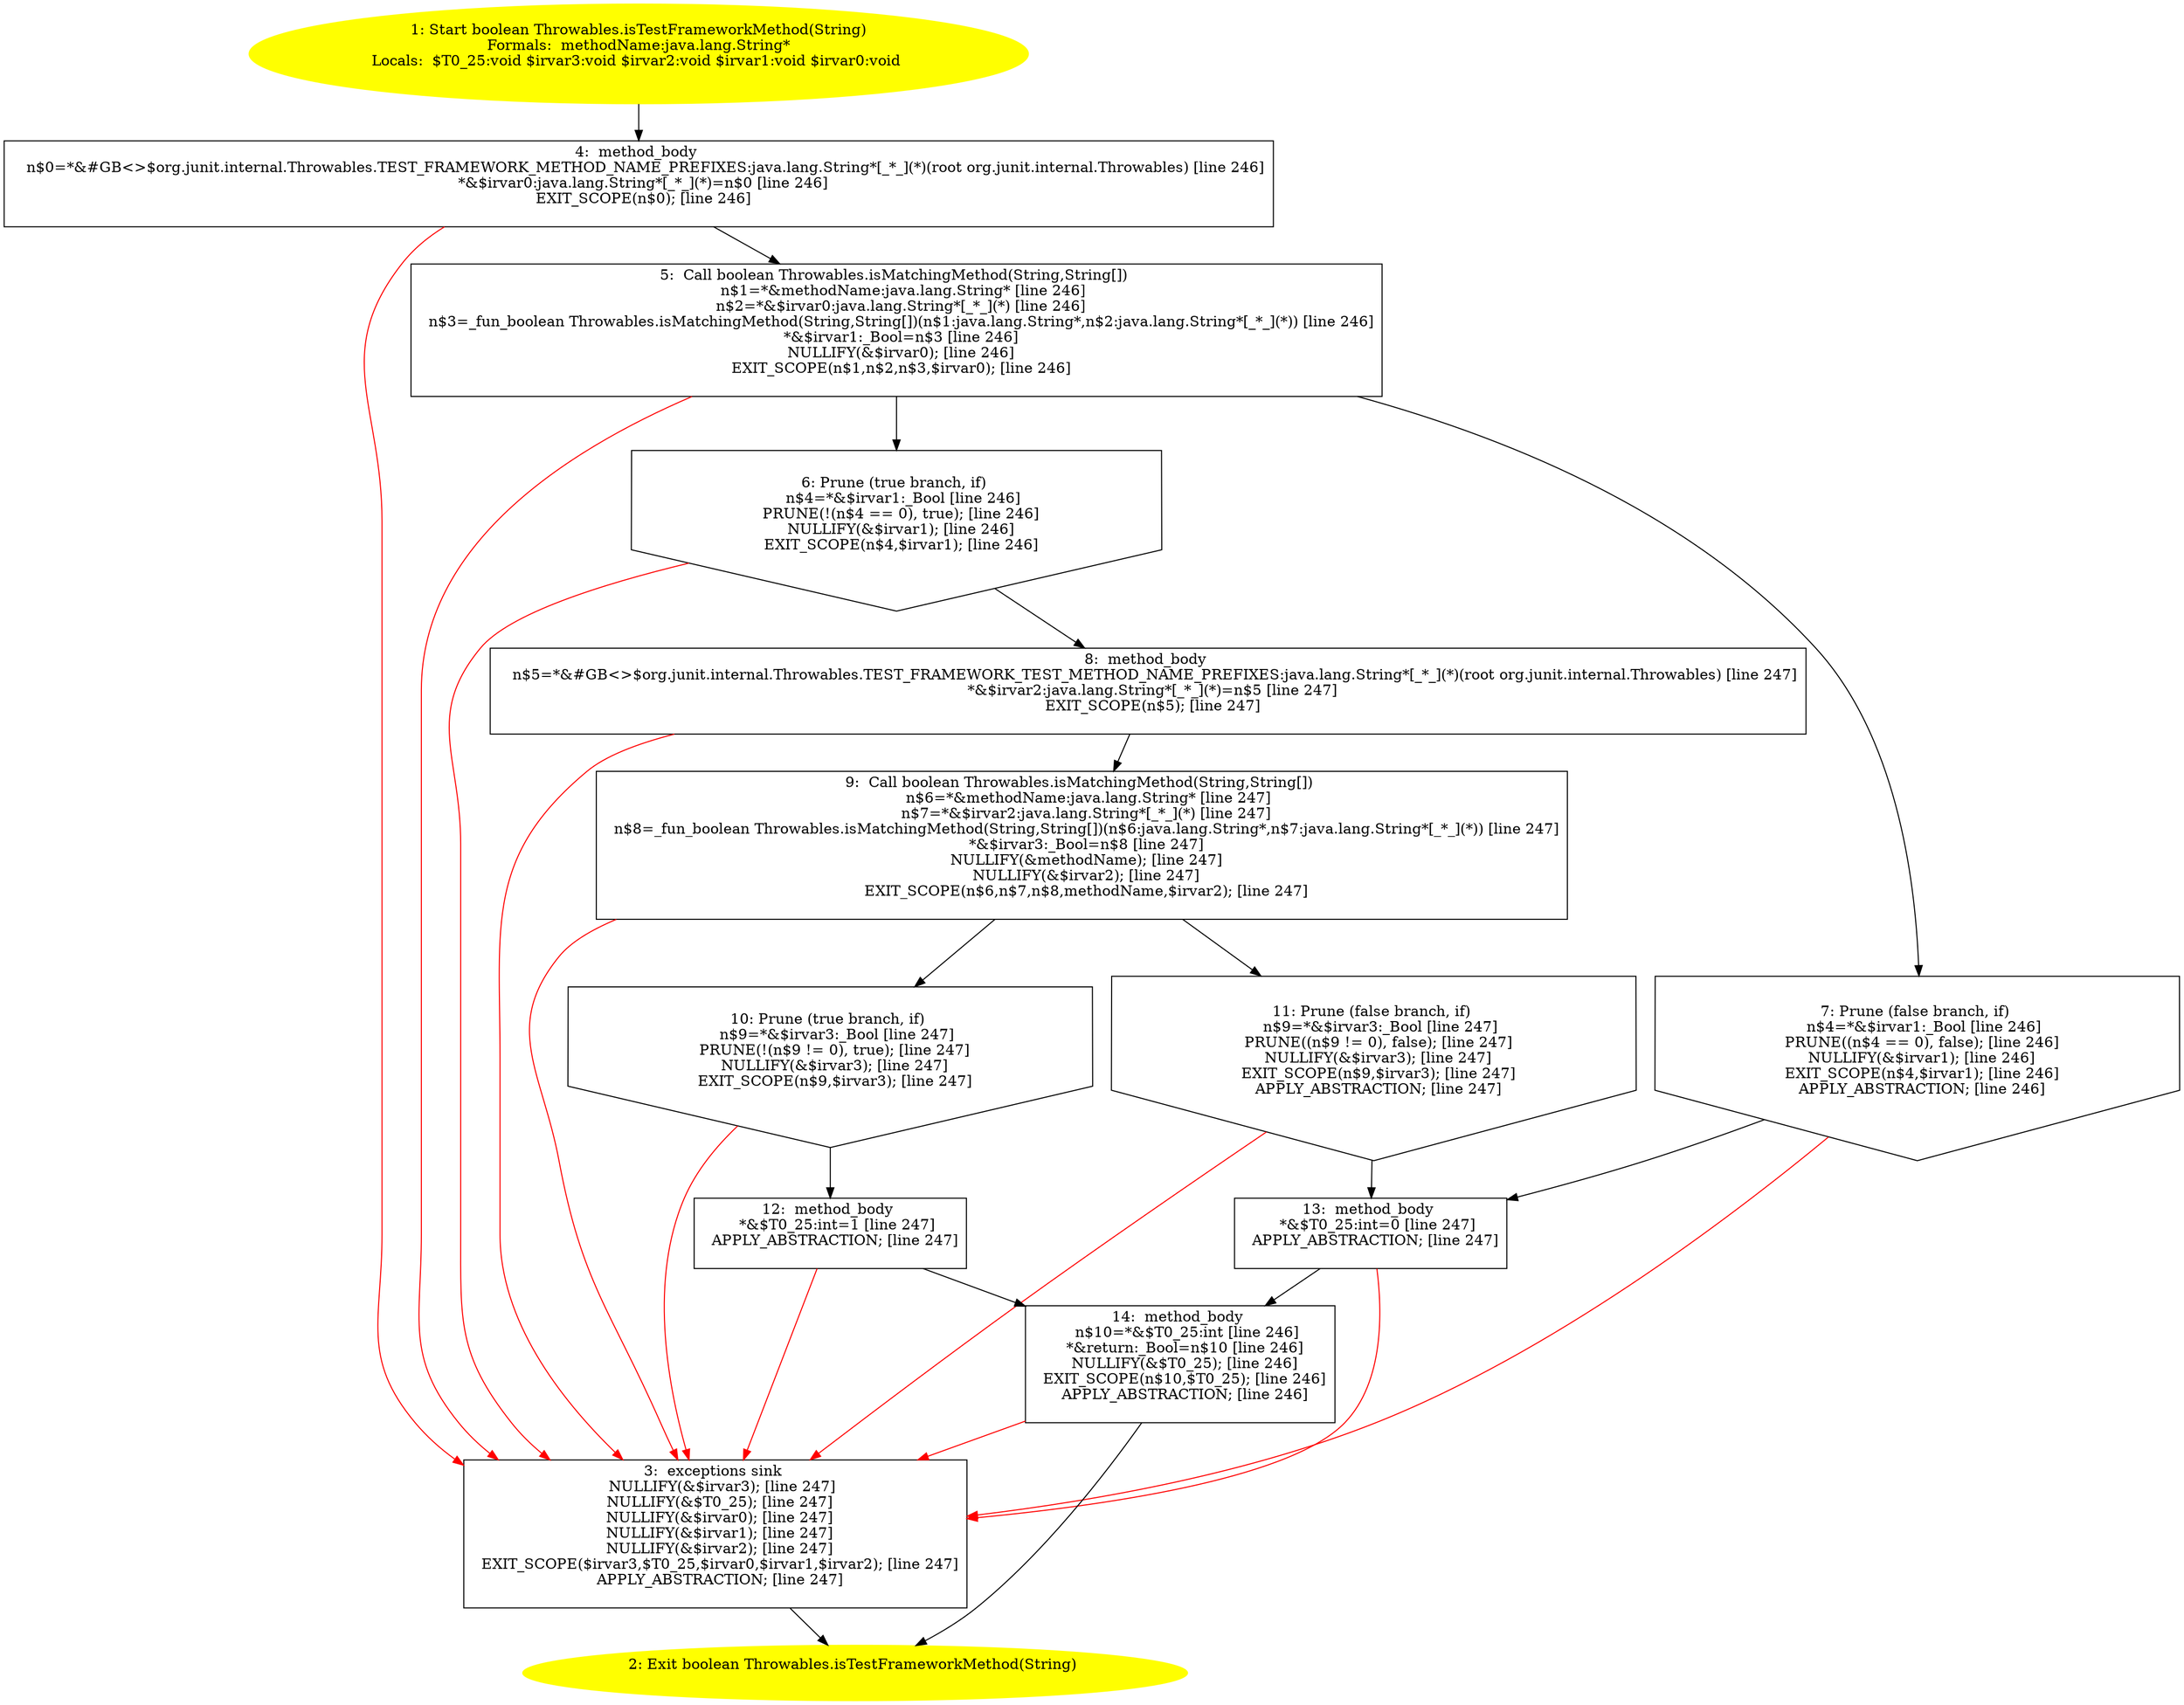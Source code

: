 /* @generated */
digraph cfg {
"org.junit.internal.Throwables.isTestFrameworkMethod(java.lang.String):boolean.e3fe0cf6a0f40222da04375e92b58ab1_1" [label="1: Start boolean Throwables.isTestFrameworkMethod(String)\nFormals:  methodName:java.lang.String*\nLocals:  $T0_25:void $irvar3:void $irvar2:void $irvar1:void $irvar0:void \n  " color=yellow style=filled]
	

	 "org.junit.internal.Throwables.isTestFrameworkMethod(java.lang.String):boolean.e3fe0cf6a0f40222da04375e92b58ab1_1" -> "org.junit.internal.Throwables.isTestFrameworkMethod(java.lang.String):boolean.e3fe0cf6a0f40222da04375e92b58ab1_4" ;
"org.junit.internal.Throwables.isTestFrameworkMethod(java.lang.String):boolean.e3fe0cf6a0f40222da04375e92b58ab1_2" [label="2: Exit boolean Throwables.isTestFrameworkMethod(String) \n  " color=yellow style=filled]
	

"org.junit.internal.Throwables.isTestFrameworkMethod(java.lang.String):boolean.e3fe0cf6a0f40222da04375e92b58ab1_3" [label="3:  exceptions sink \n   NULLIFY(&$irvar3); [line 247]\n  NULLIFY(&$T0_25); [line 247]\n  NULLIFY(&$irvar0); [line 247]\n  NULLIFY(&$irvar1); [line 247]\n  NULLIFY(&$irvar2); [line 247]\n  EXIT_SCOPE($irvar3,$T0_25,$irvar0,$irvar1,$irvar2); [line 247]\n  APPLY_ABSTRACTION; [line 247]\n " shape="box"]
	

	 "org.junit.internal.Throwables.isTestFrameworkMethod(java.lang.String):boolean.e3fe0cf6a0f40222da04375e92b58ab1_3" -> "org.junit.internal.Throwables.isTestFrameworkMethod(java.lang.String):boolean.e3fe0cf6a0f40222da04375e92b58ab1_2" ;
"org.junit.internal.Throwables.isTestFrameworkMethod(java.lang.String):boolean.e3fe0cf6a0f40222da04375e92b58ab1_4" [label="4:  method_body \n   n$0=*&#GB<>$org.junit.internal.Throwables.TEST_FRAMEWORK_METHOD_NAME_PREFIXES:java.lang.String*[_*_](*)(root org.junit.internal.Throwables) [line 246]\n  *&$irvar0:java.lang.String*[_*_](*)=n$0 [line 246]\n  EXIT_SCOPE(n$0); [line 246]\n " shape="box"]
	

	 "org.junit.internal.Throwables.isTestFrameworkMethod(java.lang.String):boolean.e3fe0cf6a0f40222da04375e92b58ab1_4" -> "org.junit.internal.Throwables.isTestFrameworkMethod(java.lang.String):boolean.e3fe0cf6a0f40222da04375e92b58ab1_5" ;
	 "org.junit.internal.Throwables.isTestFrameworkMethod(java.lang.String):boolean.e3fe0cf6a0f40222da04375e92b58ab1_4" -> "org.junit.internal.Throwables.isTestFrameworkMethod(java.lang.String):boolean.e3fe0cf6a0f40222da04375e92b58ab1_3" [color="red" ];
"org.junit.internal.Throwables.isTestFrameworkMethod(java.lang.String):boolean.e3fe0cf6a0f40222da04375e92b58ab1_5" [label="5:  Call boolean Throwables.isMatchingMethod(String,String[]) \n   n$1=*&methodName:java.lang.String* [line 246]\n  n$2=*&$irvar0:java.lang.String*[_*_](*) [line 246]\n  n$3=_fun_boolean Throwables.isMatchingMethod(String,String[])(n$1:java.lang.String*,n$2:java.lang.String*[_*_](*)) [line 246]\n  *&$irvar1:_Bool=n$3 [line 246]\n  NULLIFY(&$irvar0); [line 246]\n  EXIT_SCOPE(n$1,n$2,n$3,$irvar0); [line 246]\n " shape="box"]
	

	 "org.junit.internal.Throwables.isTestFrameworkMethod(java.lang.String):boolean.e3fe0cf6a0f40222da04375e92b58ab1_5" -> "org.junit.internal.Throwables.isTestFrameworkMethod(java.lang.String):boolean.e3fe0cf6a0f40222da04375e92b58ab1_6" ;
	 "org.junit.internal.Throwables.isTestFrameworkMethod(java.lang.String):boolean.e3fe0cf6a0f40222da04375e92b58ab1_5" -> "org.junit.internal.Throwables.isTestFrameworkMethod(java.lang.String):boolean.e3fe0cf6a0f40222da04375e92b58ab1_7" ;
	 "org.junit.internal.Throwables.isTestFrameworkMethod(java.lang.String):boolean.e3fe0cf6a0f40222da04375e92b58ab1_5" -> "org.junit.internal.Throwables.isTestFrameworkMethod(java.lang.String):boolean.e3fe0cf6a0f40222da04375e92b58ab1_3" [color="red" ];
"org.junit.internal.Throwables.isTestFrameworkMethod(java.lang.String):boolean.e3fe0cf6a0f40222da04375e92b58ab1_6" [label="6: Prune (true branch, if) \n   n$4=*&$irvar1:_Bool [line 246]\n  PRUNE(!(n$4 == 0), true); [line 246]\n  NULLIFY(&$irvar1); [line 246]\n  EXIT_SCOPE(n$4,$irvar1); [line 246]\n " shape="invhouse"]
	

	 "org.junit.internal.Throwables.isTestFrameworkMethod(java.lang.String):boolean.e3fe0cf6a0f40222da04375e92b58ab1_6" -> "org.junit.internal.Throwables.isTestFrameworkMethod(java.lang.String):boolean.e3fe0cf6a0f40222da04375e92b58ab1_8" ;
	 "org.junit.internal.Throwables.isTestFrameworkMethod(java.lang.String):boolean.e3fe0cf6a0f40222da04375e92b58ab1_6" -> "org.junit.internal.Throwables.isTestFrameworkMethod(java.lang.String):boolean.e3fe0cf6a0f40222da04375e92b58ab1_3" [color="red" ];
"org.junit.internal.Throwables.isTestFrameworkMethod(java.lang.String):boolean.e3fe0cf6a0f40222da04375e92b58ab1_7" [label="7: Prune (false branch, if) \n   n$4=*&$irvar1:_Bool [line 246]\n  PRUNE((n$4 == 0), false); [line 246]\n  NULLIFY(&$irvar1); [line 246]\n  EXIT_SCOPE(n$4,$irvar1); [line 246]\n  APPLY_ABSTRACTION; [line 246]\n " shape="invhouse"]
	

	 "org.junit.internal.Throwables.isTestFrameworkMethod(java.lang.String):boolean.e3fe0cf6a0f40222da04375e92b58ab1_7" -> "org.junit.internal.Throwables.isTestFrameworkMethod(java.lang.String):boolean.e3fe0cf6a0f40222da04375e92b58ab1_13" ;
	 "org.junit.internal.Throwables.isTestFrameworkMethod(java.lang.String):boolean.e3fe0cf6a0f40222da04375e92b58ab1_7" -> "org.junit.internal.Throwables.isTestFrameworkMethod(java.lang.String):boolean.e3fe0cf6a0f40222da04375e92b58ab1_3" [color="red" ];
"org.junit.internal.Throwables.isTestFrameworkMethod(java.lang.String):boolean.e3fe0cf6a0f40222da04375e92b58ab1_8" [label="8:  method_body \n   n$5=*&#GB<>$org.junit.internal.Throwables.TEST_FRAMEWORK_TEST_METHOD_NAME_PREFIXES:java.lang.String*[_*_](*)(root org.junit.internal.Throwables) [line 247]\n  *&$irvar2:java.lang.String*[_*_](*)=n$5 [line 247]\n  EXIT_SCOPE(n$5); [line 247]\n " shape="box"]
	

	 "org.junit.internal.Throwables.isTestFrameworkMethod(java.lang.String):boolean.e3fe0cf6a0f40222da04375e92b58ab1_8" -> "org.junit.internal.Throwables.isTestFrameworkMethod(java.lang.String):boolean.e3fe0cf6a0f40222da04375e92b58ab1_9" ;
	 "org.junit.internal.Throwables.isTestFrameworkMethod(java.lang.String):boolean.e3fe0cf6a0f40222da04375e92b58ab1_8" -> "org.junit.internal.Throwables.isTestFrameworkMethod(java.lang.String):boolean.e3fe0cf6a0f40222da04375e92b58ab1_3" [color="red" ];
"org.junit.internal.Throwables.isTestFrameworkMethod(java.lang.String):boolean.e3fe0cf6a0f40222da04375e92b58ab1_9" [label="9:  Call boolean Throwables.isMatchingMethod(String,String[]) \n   n$6=*&methodName:java.lang.String* [line 247]\n  n$7=*&$irvar2:java.lang.String*[_*_](*) [line 247]\n  n$8=_fun_boolean Throwables.isMatchingMethod(String,String[])(n$6:java.lang.String*,n$7:java.lang.String*[_*_](*)) [line 247]\n  *&$irvar3:_Bool=n$8 [line 247]\n  NULLIFY(&methodName); [line 247]\n  NULLIFY(&$irvar2); [line 247]\n  EXIT_SCOPE(n$6,n$7,n$8,methodName,$irvar2); [line 247]\n " shape="box"]
	

	 "org.junit.internal.Throwables.isTestFrameworkMethod(java.lang.String):boolean.e3fe0cf6a0f40222da04375e92b58ab1_9" -> "org.junit.internal.Throwables.isTestFrameworkMethod(java.lang.String):boolean.e3fe0cf6a0f40222da04375e92b58ab1_10" ;
	 "org.junit.internal.Throwables.isTestFrameworkMethod(java.lang.String):boolean.e3fe0cf6a0f40222da04375e92b58ab1_9" -> "org.junit.internal.Throwables.isTestFrameworkMethod(java.lang.String):boolean.e3fe0cf6a0f40222da04375e92b58ab1_11" ;
	 "org.junit.internal.Throwables.isTestFrameworkMethod(java.lang.String):boolean.e3fe0cf6a0f40222da04375e92b58ab1_9" -> "org.junit.internal.Throwables.isTestFrameworkMethod(java.lang.String):boolean.e3fe0cf6a0f40222da04375e92b58ab1_3" [color="red" ];
"org.junit.internal.Throwables.isTestFrameworkMethod(java.lang.String):boolean.e3fe0cf6a0f40222da04375e92b58ab1_10" [label="10: Prune (true branch, if) \n   n$9=*&$irvar3:_Bool [line 247]\n  PRUNE(!(n$9 != 0), true); [line 247]\n  NULLIFY(&$irvar3); [line 247]\n  EXIT_SCOPE(n$9,$irvar3); [line 247]\n " shape="invhouse"]
	

	 "org.junit.internal.Throwables.isTestFrameworkMethod(java.lang.String):boolean.e3fe0cf6a0f40222da04375e92b58ab1_10" -> "org.junit.internal.Throwables.isTestFrameworkMethod(java.lang.String):boolean.e3fe0cf6a0f40222da04375e92b58ab1_12" ;
	 "org.junit.internal.Throwables.isTestFrameworkMethod(java.lang.String):boolean.e3fe0cf6a0f40222da04375e92b58ab1_10" -> "org.junit.internal.Throwables.isTestFrameworkMethod(java.lang.String):boolean.e3fe0cf6a0f40222da04375e92b58ab1_3" [color="red" ];
"org.junit.internal.Throwables.isTestFrameworkMethod(java.lang.String):boolean.e3fe0cf6a0f40222da04375e92b58ab1_11" [label="11: Prune (false branch, if) \n   n$9=*&$irvar3:_Bool [line 247]\n  PRUNE((n$9 != 0), false); [line 247]\n  NULLIFY(&$irvar3); [line 247]\n  EXIT_SCOPE(n$9,$irvar3); [line 247]\n  APPLY_ABSTRACTION; [line 247]\n " shape="invhouse"]
	

	 "org.junit.internal.Throwables.isTestFrameworkMethod(java.lang.String):boolean.e3fe0cf6a0f40222da04375e92b58ab1_11" -> "org.junit.internal.Throwables.isTestFrameworkMethod(java.lang.String):boolean.e3fe0cf6a0f40222da04375e92b58ab1_13" ;
	 "org.junit.internal.Throwables.isTestFrameworkMethod(java.lang.String):boolean.e3fe0cf6a0f40222da04375e92b58ab1_11" -> "org.junit.internal.Throwables.isTestFrameworkMethod(java.lang.String):boolean.e3fe0cf6a0f40222da04375e92b58ab1_3" [color="red" ];
"org.junit.internal.Throwables.isTestFrameworkMethod(java.lang.String):boolean.e3fe0cf6a0f40222da04375e92b58ab1_12" [label="12:  method_body \n   *&$T0_25:int=1 [line 247]\n  APPLY_ABSTRACTION; [line 247]\n " shape="box"]
	

	 "org.junit.internal.Throwables.isTestFrameworkMethod(java.lang.String):boolean.e3fe0cf6a0f40222da04375e92b58ab1_12" -> "org.junit.internal.Throwables.isTestFrameworkMethod(java.lang.String):boolean.e3fe0cf6a0f40222da04375e92b58ab1_14" ;
	 "org.junit.internal.Throwables.isTestFrameworkMethod(java.lang.String):boolean.e3fe0cf6a0f40222da04375e92b58ab1_12" -> "org.junit.internal.Throwables.isTestFrameworkMethod(java.lang.String):boolean.e3fe0cf6a0f40222da04375e92b58ab1_3" [color="red" ];
"org.junit.internal.Throwables.isTestFrameworkMethod(java.lang.String):boolean.e3fe0cf6a0f40222da04375e92b58ab1_13" [label="13:  method_body \n   *&$T0_25:int=0 [line 247]\n  APPLY_ABSTRACTION; [line 247]\n " shape="box"]
	

	 "org.junit.internal.Throwables.isTestFrameworkMethod(java.lang.String):boolean.e3fe0cf6a0f40222da04375e92b58ab1_13" -> "org.junit.internal.Throwables.isTestFrameworkMethod(java.lang.String):boolean.e3fe0cf6a0f40222da04375e92b58ab1_14" ;
	 "org.junit.internal.Throwables.isTestFrameworkMethod(java.lang.String):boolean.e3fe0cf6a0f40222da04375e92b58ab1_13" -> "org.junit.internal.Throwables.isTestFrameworkMethod(java.lang.String):boolean.e3fe0cf6a0f40222da04375e92b58ab1_3" [color="red" ];
"org.junit.internal.Throwables.isTestFrameworkMethod(java.lang.String):boolean.e3fe0cf6a0f40222da04375e92b58ab1_14" [label="14:  method_body \n   n$10=*&$T0_25:int [line 246]\n  *&return:_Bool=n$10 [line 246]\n  NULLIFY(&$T0_25); [line 246]\n  EXIT_SCOPE(n$10,$T0_25); [line 246]\n  APPLY_ABSTRACTION; [line 246]\n " shape="box"]
	

	 "org.junit.internal.Throwables.isTestFrameworkMethod(java.lang.String):boolean.e3fe0cf6a0f40222da04375e92b58ab1_14" -> "org.junit.internal.Throwables.isTestFrameworkMethod(java.lang.String):boolean.e3fe0cf6a0f40222da04375e92b58ab1_2" ;
	 "org.junit.internal.Throwables.isTestFrameworkMethod(java.lang.String):boolean.e3fe0cf6a0f40222da04375e92b58ab1_14" -> "org.junit.internal.Throwables.isTestFrameworkMethod(java.lang.String):boolean.e3fe0cf6a0f40222da04375e92b58ab1_3" [color="red" ];
}
